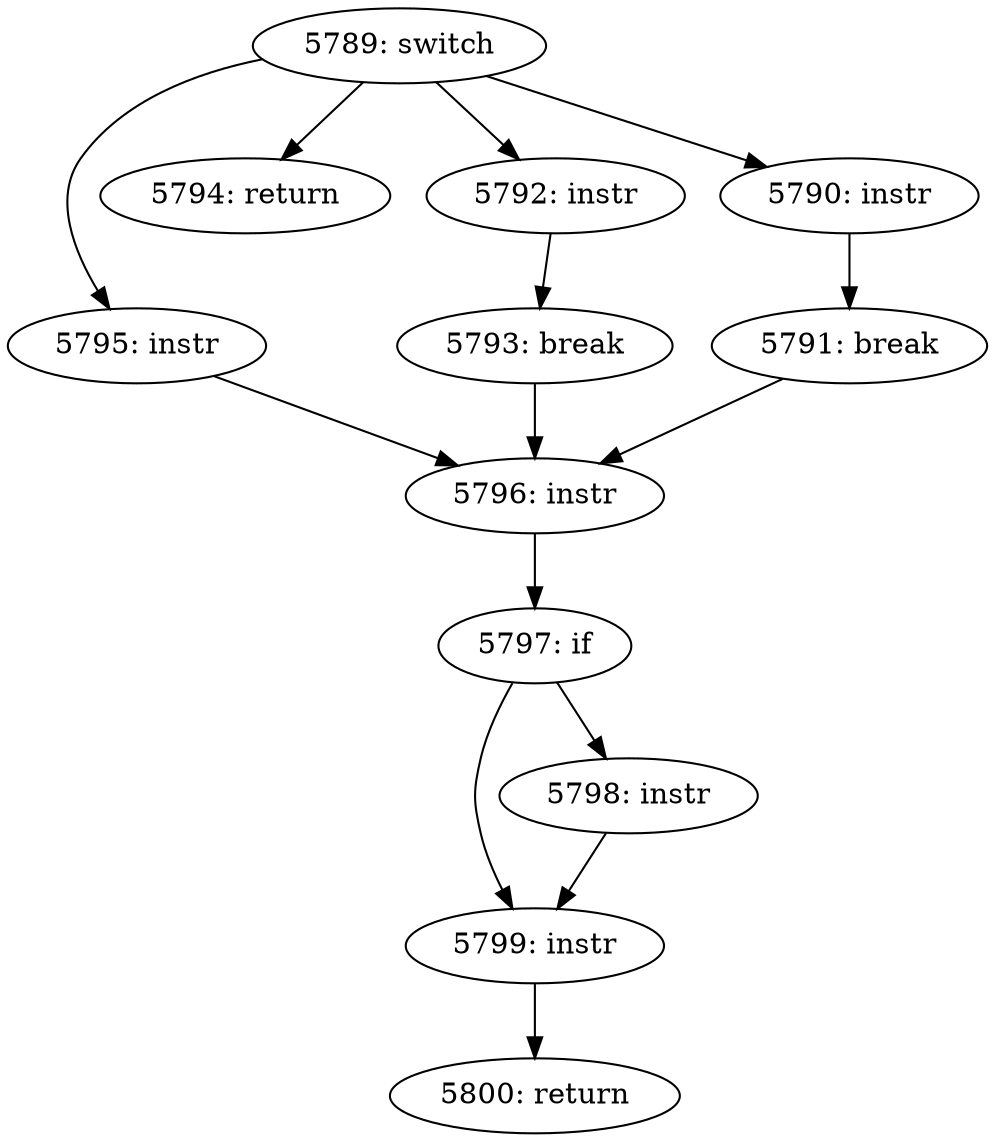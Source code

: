 digraph CFG_tcp_reset {
5789 [label="5789: switch"]
	5789 -> 5795
	5789 -> 5794
	5789 -> 5792
	5789 -> 5790
5790 [label="5790: instr"]
	5790 -> 5791
5791 [label="5791: break"]
	5791 -> 5796
5792 [label="5792: instr"]
	5792 -> 5793
5793 [label="5793: break"]
	5793 -> 5796
5794 [label="5794: return"]
	
5795 [label="5795: instr"]
	5795 -> 5796
5796 [label="5796: instr"]
	5796 -> 5797
5797 [label="5797: if"]
	5797 -> 5799
	5797 -> 5798
5798 [label="5798: instr"]
	5798 -> 5799
5799 [label="5799: instr"]
	5799 -> 5800
5800 [label="5800: return"]
	
}
